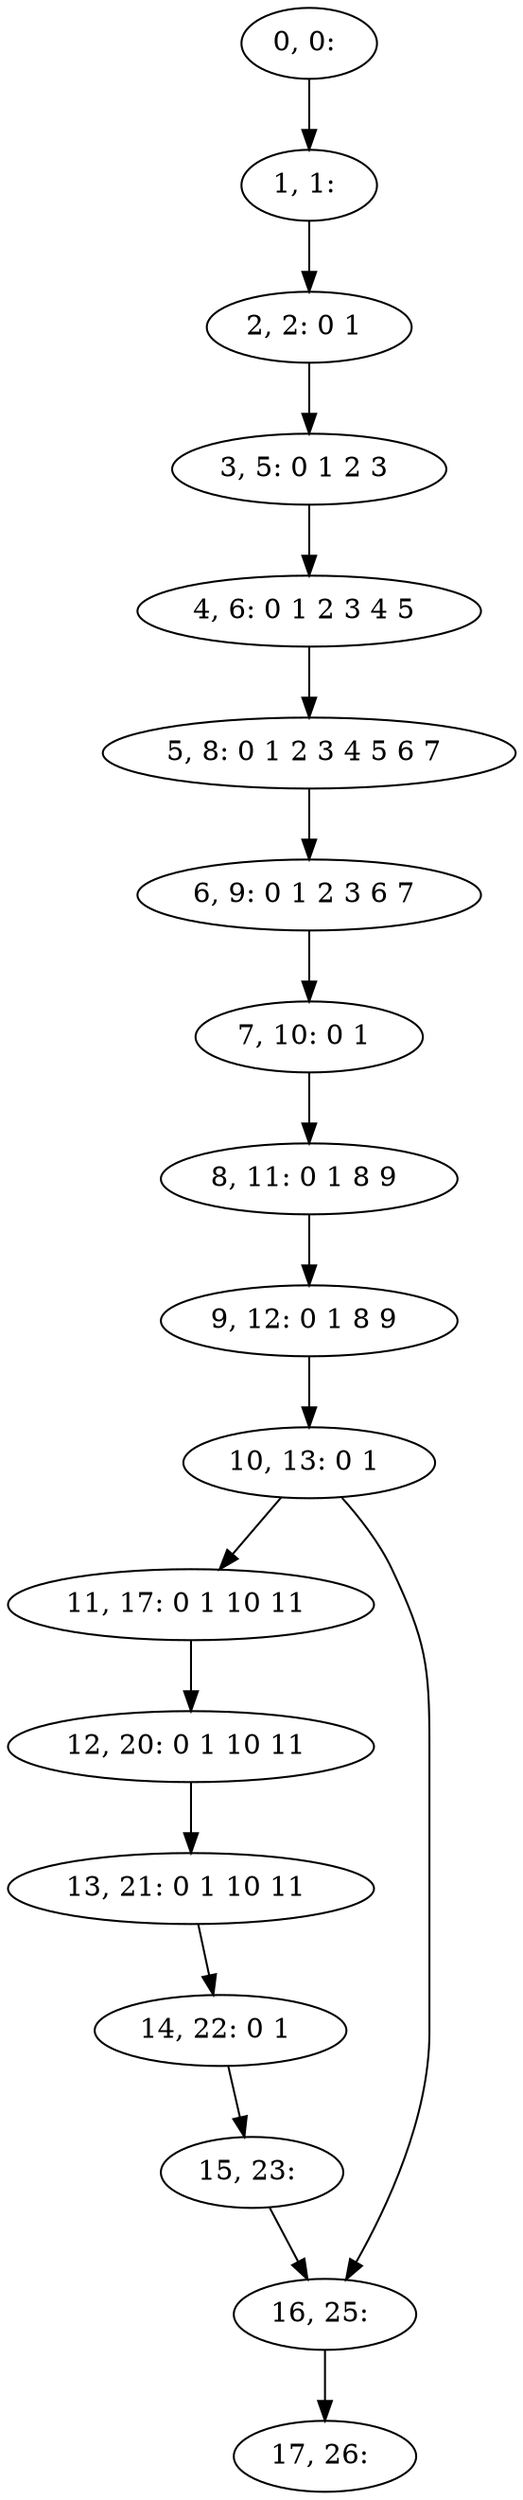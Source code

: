 digraph G {
0[label="0, 0: "];
1[label="1, 1: "];
2[label="2, 2: 0 1 "];
3[label="3, 5: 0 1 2 3 "];
4[label="4, 6: 0 1 2 3 4 5 "];
5[label="5, 8: 0 1 2 3 4 5 6 7 "];
6[label="6, 9: 0 1 2 3 6 7 "];
7[label="7, 10: 0 1 "];
8[label="8, 11: 0 1 8 9 "];
9[label="9, 12: 0 1 8 9 "];
10[label="10, 13: 0 1 "];
11[label="11, 17: 0 1 10 11 "];
12[label="12, 20: 0 1 10 11 "];
13[label="13, 21: 0 1 10 11 "];
14[label="14, 22: 0 1 "];
15[label="15, 23: "];
16[label="16, 25: "];
17[label="17, 26: "];
0->1 ;
1->2 ;
2->3 ;
3->4 ;
4->5 ;
5->6 ;
6->7 ;
7->8 ;
8->9 ;
9->10 ;
10->11 ;
10->16 ;
11->12 ;
12->13 ;
13->14 ;
14->15 ;
15->16 ;
16->17 ;
}
